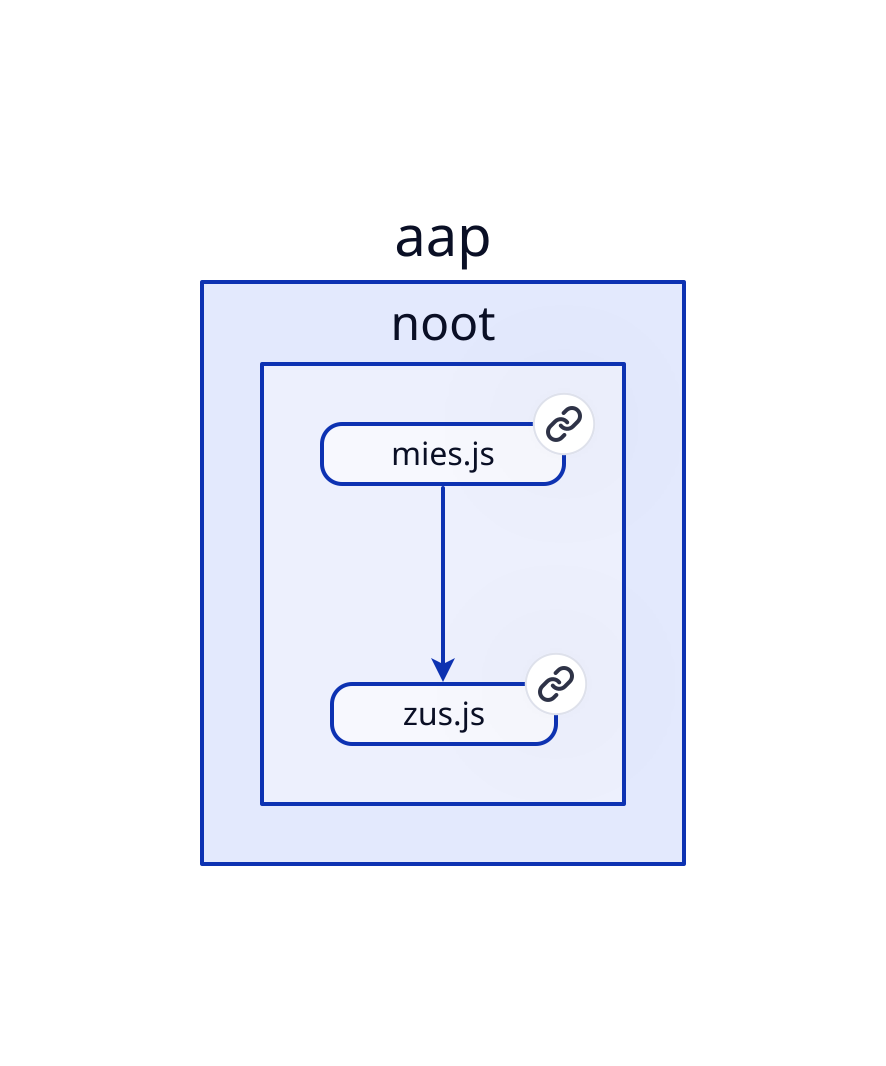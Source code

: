 # modules

"aap"."noot"."mies.js": {class: module; link: "aap/noot/mies.js"}
"aap"."noot"."zus.js": {class: module; link: "aap/noot/zus.js"}

# dependencies

"aap"."noot"."mies.js" -> "aap"."noot"."zus.js": { target-arrowhead: {shape: arrow}}

# styling

classes: {
  module: {
    height: 30;
    style.border-radius: 10;
  }
}
